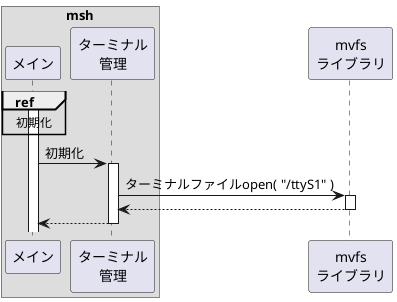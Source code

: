 @startuml

box "msh"
    participant "メイン"           as main
    participant "ターミナル\n管理" as termmng
end box
participant "mvfs\nライブラリ" as libmvfs

activate main
ref over main: 初期化

main -> termmng: 初期化
activate termmng

termmng -> libmvfs: ターミナルファイルopen( "/ttyS1" )
activate libmvfs
termmng <-- libmvfs:
deactivate libmvfs

main <-- termmng:
deactivate termmng

@enduml
